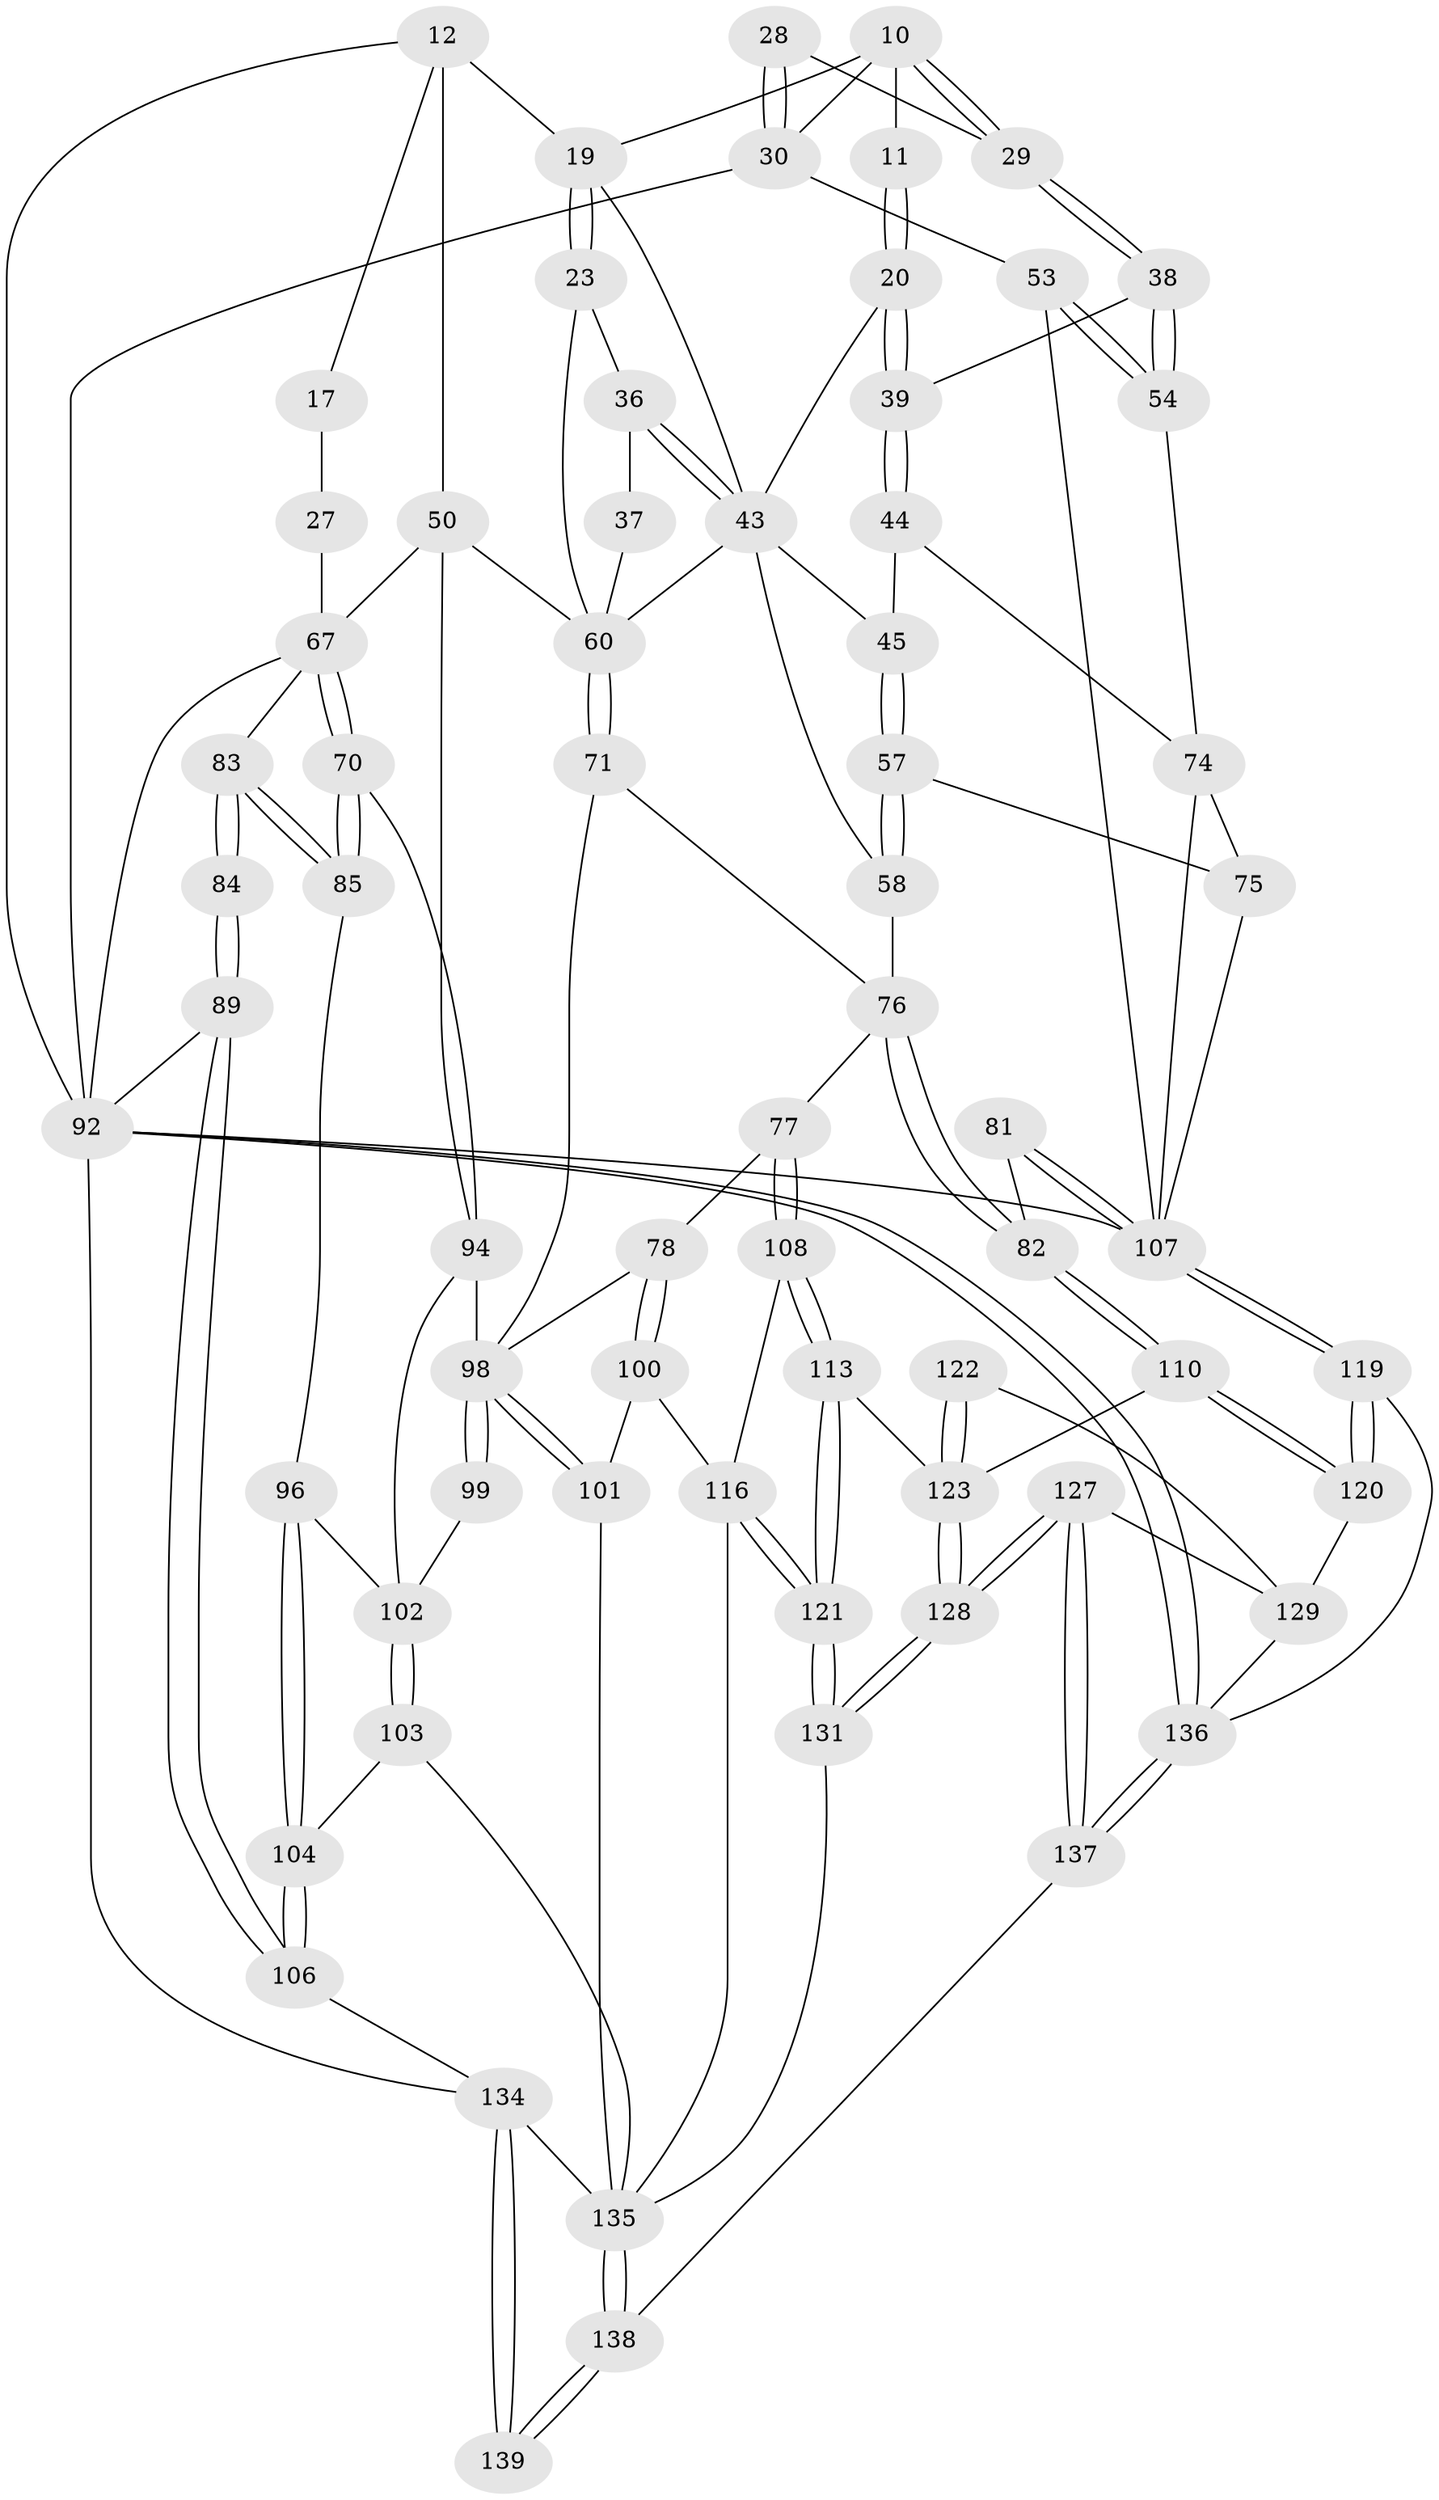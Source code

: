 // original degree distribution, {3: 0.02158273381294964, 6: 0.2158273381294964, 4: 0.22302158273381295, 5: 0.539568345323741}
// Generated by graph-tools (version 1.1) at 2025/06/03/04/25 22:06:19]
// undirected, 69 vertices, 161 edges
graph export_dot {
graph [start="1"]
  node [color=gray90,style=filled];
  10 [pos="+0.7792544228494869+0.12182329633864188",super="+8"];
  11 [pos="+0.6725807302479322+0.13174867788730676"];
  12 [pos="+0.27644450790445185+0",super="+4"];
  17 [pos="+0.1320662474491657+0.04027626932630776"];
  19 [pos="+0.434412031910242+0.07302366758810698",super="+18"];
  20 [pos="+0.6594364902317577+0.13442297264785608"];
  23 [pos="+0.4039597286948745+0.15175561670879026"];
  27 [pos="+0.09525761620833187+0.08716003741025694",super="+16"];
  28 [pos="+0.9203856740861774+0.158073453736522"];
  29 [pos="+0.8789914691236322+0.18999243043741676"];
  30 [pos="+1+0.19953582111969048",super="+1+6"];
  36 [pos="+0.4895017317498223+0.2457136897186569",super="+33"];
  37 [pos="+0.4173396881528615+0.2352746881026682",super="+34"];
  38 [pos="+0.8700662039877188+0.20492475193303317"];
  39 [pos="+0.8526844248223563+0.21371707849457186"];
  43 [pos="+0.5053757757380553+0.2722040427031736",super="+42+40+21+22"];
  44 [pos="+0.7873465838559371+0.25841255634846383"];
  45 [pos="+0.7172064005377566+0.27004263764866154"];
  50 [pos="+0.2927733013419162+0.3488243600556197",super="+46+14+13"];
  53 [pos="+1+0.32057303260275316"];
  54 [pos="+0.9141423460182806+0.3456774066705455"];
  57 [pos="+0.740986319691232+0.4054296123934825"];
  58 [pos="+0.6329326636741436+0.4732030288131847"];
  60 [pos="+0.45034650903680745+0.3910063259352049",super="+52+49+35+51"];
  67 [pos="+0.15248041450264077+0.42856550649750613",super="+48+31"];
  70 [pos="+0.20954492203369468+0.48065541996813893"];
  71 [pos="+0.45053714546199725+0.39544314399114855",super="+63"];
  74 [pos="+0.9672166260767271+0.447358248449669",super="+56"];
  75 [pos="+0.8573234028762815+0.4851596056937065",super="+59"];
  76 [pos="+0.6273337497532735+0.6200685704822663",super="+62"];
  77 [pos="+0.5732863075189215+0.6370694889917652"];
  78 [pos="+0.45789827242075987+0.5891932598116274"];
  81 [pos="+0.7655032371674086+0.6763745986503951"];
  82 [pos="+0.7423272839919409+0.6755165900558515"];
  83 [pos="+0+0.5706217756419409",super="+66+65"];
  84 [pos="+0+0.5729801891874512"];
  85 [pos="+0.03861823369187715+0.6071332827344867"];
  89 [pos="+0+0.7539782471242269"];
  92 [pos="+1+1",super="+90"];
  94 [pos="+0.10320000809561211+0.6156973820491808",super="+88"];
  96 [pos="+0.056248554676656584+0.6136966729872542"];
  98 [pos="+0.2731937660145158+0.7101210431459899",super="+86+79+97"];
  99 [pos="+0.2074624562565438+0.6623417047672134"];
  100 [pos="+0.3164763764251496+0.7482989387884343"];
  101 [pos="+0.28041511367955285+0.7355641100473066"];
  102 [pos="+0.1501126590875452+0.6984076478739668",super="+95"];
  103 [pos="+0.14627412144441984+0.7553594447130232"];
  104 [pos="+0.12797035374636612+0.755859907434242"];
  106 [pos="+0.03761429164205816+0.8040686517977277"];
  107 [pos="+0.9572177610096643+0.8350767914219575",super="+93+91+80"];
  108 [pos="+0.529456554835769+0.7139854080262577"];
  110 [pos="+0.6834126072312772+0.8210272194448734"];
  113 [pos="+0.5322362782031025+0.8564460855079391"];
  116 [pos="+0.37951428619068533+0.8675465807299311",super="+109"];
  119 [pos="+0.7912643560286361+0.924045010726257"];
  120 [pos="+0.7327262958148344+0.8916408498095438"];
  121 [pos="+0.5200872225984324+0.8857018266550463"];
  122 [pos="+0.6763768698764469+0.8948294342768247"];
  123 [pos="+0.5871623153357335+0.952479797397564",super="+112+111"];
  127 [pos="+0.592251382500202+1",super="+126"];
  128 [pos="+0.568792251561361+0.9725370743181012"];
  129 [pos="+0.7088768644881355+0.9358281781162289",super="+125"];
  131 [pos="+0.535093942570592+0.9277277956438041"];
  134 [pos="+0.27560977118293906+0.9657181603860213",super="+132+133"];
  135 [pos="+0.41970232083259523+0.9815874301212104",super="+118+114"];
  136 [pos="+0.6735025978798023+1",super="+130"];
  137 [pos="+0.6197595366102647+1"];
  138 [pos="+0.38258490866604206+1"];
  139 [pos="+0.26789112367813883+1"];
  10 -- 11 [weight=2];
  10 -- 29;
  10 -- 29;
  10 -- 30;
  10 -- 19;
  11 -- 20;
  11 -- 20;
  12 -- 19 [weight=2];
  12 -- 50;
  12 -- 17;
  12 -- 92;
  17 -- 27 [weight=2];
  19 -- 23;
  19 -- 23;
  19 -- 43;
  20 -- 39;
  20 -- 39;
  20 -- 43;
  23 -- 36;
  23 -- 60;
  27 -- 67 [weight=2];
  28 -- 29;
  28 -- 30 [weight=2];
  28 -- 30;
  29 -- 38;
  29 -- 38;
  30 -- 53;
  30 -- 92 [weight=2];
  36 -- 37 [weight=2];
  36 -- 43 [weight=2];
  36 -- 43;
  37 -- 60 [weight=2];
  38 -- 39;
  38 -- 54;
  38 -- 54;
  39 -- 44;
  39 -- 44;
  43 -- 58;
  43 -- 45;
  43 -- 60;
  44 -- 45;
  44 -- 74;
  45 -- 57;
  45 -- 57;
  50 -- 60 [weight=2];
  50 -- 67 [weight=2];
  50 -- 94;
  53 -- 54;
  53 -- 54;
  53 -- 107;
  54 -- 74;
  57 -- 58;
  57 -- 58;
  57 -- 75;
  58 -- 76;
  60 -- 71 [weight=2];
  60 -- 71;
  67 -- 70;
  67 -- 70;
  67 -- 83 [weight=3];
  67 -- 92;
  70 -- 85;
  70 -- 85;
  70 -- 94;
  71 -- 98;
  71 -- 76;
  74 -- 75 [weight=2];
  74 -- 107;
  75 -- 107;
  76 -- 77;
  76 -- 82;
  76 -- 82;
  77 -- 78;
  77 -- 108;
  77 -- 108;
  78 -- 100;
  78 -- 100;
  78 -- 98;
  81 -- 82;
  81 -- 107 [weight=2];
  81 -- 107;
  82 -- 110;
  82 -- 110;
  83 -- 84 [weight=2];
  83 -- 84;
  83 -- 85;
  83 -- 85;
  84 -- 89;
  84 -- 89;
  85 -- 96;
  89 -- 106;
  89 -- 106;
  89 -- 92;
  92 -- 136;
  92 -- 136;
  92 -- 107;
  92 -- 134;
  94 -- 98 [weight=3];
  94 -- 102;
  96 -- 104;
  96 -- 104;
  96 -- 102;
  98 -- 99 [weight=2];
  98 -- 99;
  98 -- 101;
  98 -- 101;
  99 -- 102;
  100 -- 101;
  100 -- 116;
  101 -- 135;
  102 -- 103;
  102 -- 103;
  103 -- 104;
  103 -- 135;
  104 -- 106;
  104 -- 106;
  106 -- 134;
  107 -- 119;
  107 -- 119;
  108 -- 113;
  108 -- 113;
  108 -- 116;
  110 -- 120;
  110 -- 120;
  110 -- 123;
  113 -- 121;
  113 -- 121;
  113 -- 123;
  116 -- 121;
  116 -- 121;
  116 -- 135;
  119 -- 120;
  119 -- 120;
  119 -- 136;
  120 -- 129;
  121 -- 131;
  121 -- 131;
  122 -- 123 [weight=2];
  122 -- 123;
  122 -- 129;
  123 -- 128;
  123 -- 128;
  127 -- 128;
  127 -- 128;
  127 -- 137;
  127 -- 137;
  127 -- 129 [weight=2];
  128 -- 131;
  128 -- 131;
  129 -- 136;
  131 -- 135;
  134 -- 139 [weight=2];
  134 -- 139;
  134 -- 135 [weight=2];
  135 -- 138;
  135 -- 138;
  136 -- 137;
  136 -- 137;
  137 -- 138;
  138 -- 139;
  138 -- 139;
}
